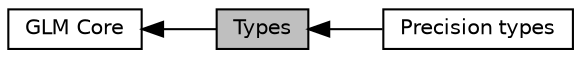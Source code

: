digraph "Types"
{
  edge [fontname="Helvetica",fontsize="10",labelfontname="Helvetica",labelfontsize="10"];
  node [fontname="Helvetica",fontsize="10",shape=record];
  rankdir=LR;
  Node2 [label="Precision types",height=0.2,width=0.4,color="black", fillcolor="white", style="filled",URL="$group__core__precision.html",tooltip="Non-GLSL types that are used to define precision-based types. "];
  Node0 [label="Types",height=0.2,width=0.4,color="black", fillcolor="grey75", style="filled", fontcolor="black"];
  Node1 [label="GLM Core",height=0.2,width=0.4,color="black", fillcolor="white", style="filled",URL="$group__core.html",tooltip="The core of GLM, which implements exactly and only the GLSL specification to the degree possible..."];
  Node1->Node0 [shape=plaintext, dir="back", style="solid"];
  Node0->Node2 [shape=plaintext, dir="back", style="solid"];
}
